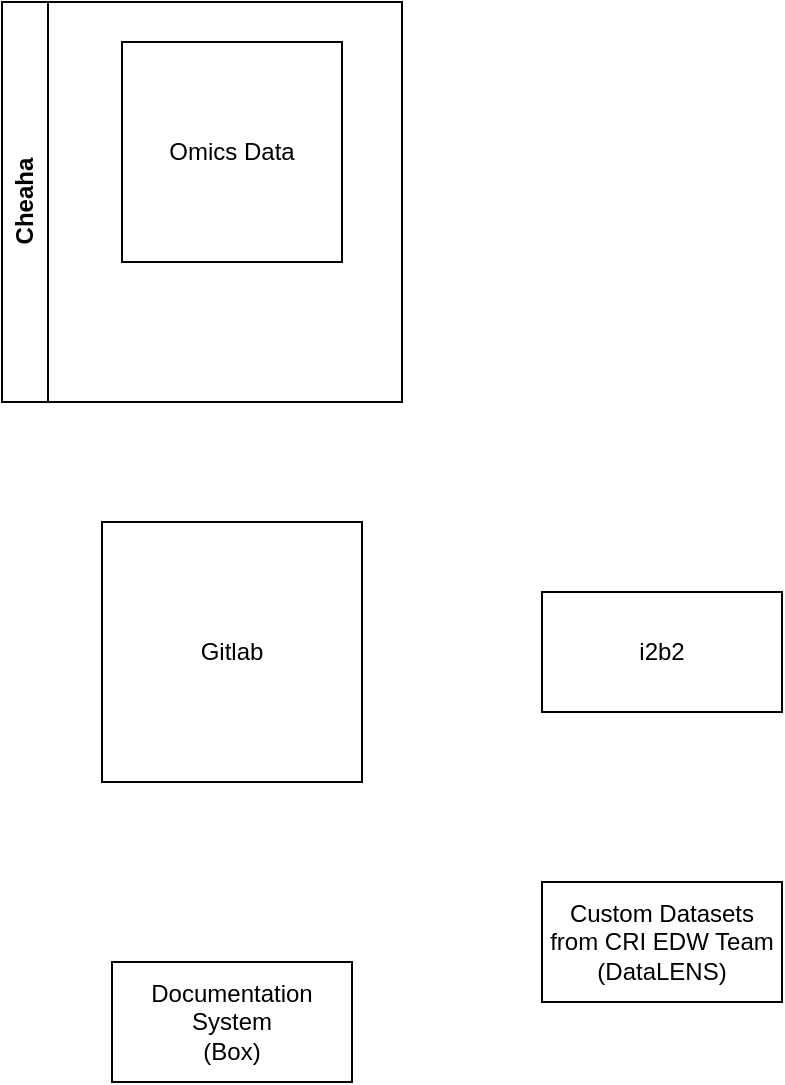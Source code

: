 <mxfile version="20.8.3" type="github">
  <diagram id="x-XTh97rilLOaPwNH7i1" name="Page-1">
    <mxGraphModel dx="1658" dy="747" grid="1" gridSize="10" guides="1" tooltips="1" connect="1" arrows="1" fold="1" page="1" pageScale="1" pageWidth="850" pageHeight="1100" math="0" shadow="0">
      <root>
        <mxCell id="0" />
        <mxCell id="1" parent="0" />
        <mxCell id="pPhmDV3WkAtqEdvWmY4f-2" value="Gitlab" style="whiteSpace=wrap;html=1;aspect=fixed;" vertex="1" parent="1">
          <mxGeometry x="430" y="310" width="130" height="130" as="geometry" />
        </mxCell>
        <mxCell id="pPhmDV3WkAtqEdvWmY4f-3" value="Cheaha" style="swimlane;horizontal=0;whiteSpace=wrap;html=1;" vertex="1" parent="1">
          <mxGeometry x="380" y="50" width="200" height="200" as="geometry" />
        </mxCell>
        <mxCell id="pPhmDV3WkAtqEdvWmY4f-1" value="Omics Data" style="whiteSpace=wrap;html=1;aspect=fixed;" vertex="1" parent="pPhmDV3WkAtqEdvWmY4f-3">
          <mxGeometry x="60" y="20" width="110" height="110" as="geometry" />
        </mxCell>
        <mxCell id="pPhmDV3WkAtqEdvWmY4f-4" value="i2b2" style="rounded=0;whiteSpace=wrap;html=1;" vertex="1" parent="1">
          <mxGeometry x="650" y="345" width="120" height="60" as="geometry" />
        </mxCell>
        <mxCell id="pPhmDV3WkAtqEdvWmY4f-5" value="Custom Datasets from CRI EDW Team&lt;br&gt;(DataLENS)" style="rounded=0;whiteSpace=wrap;html=1;" vertex="1" parent="1">
          <mxGeometry x="650" y="490" width="120" height="60" as="geometry" />
        </mxCell>
        <mxCell id="pPhmDV3WkAtqEdvWmY4f-6" value="Documentation System&lt;br&gt;(Box)" style="rounded=0;whiteSpace=wrap;html=1;" vertex="1" parent="1">
          <mxGeometry x="435" y="530" width="120" height="60" as="geometry" />
        </mxCell>
      </root>
    </mxGraphModel>
  </diagram>
</mxfile>
